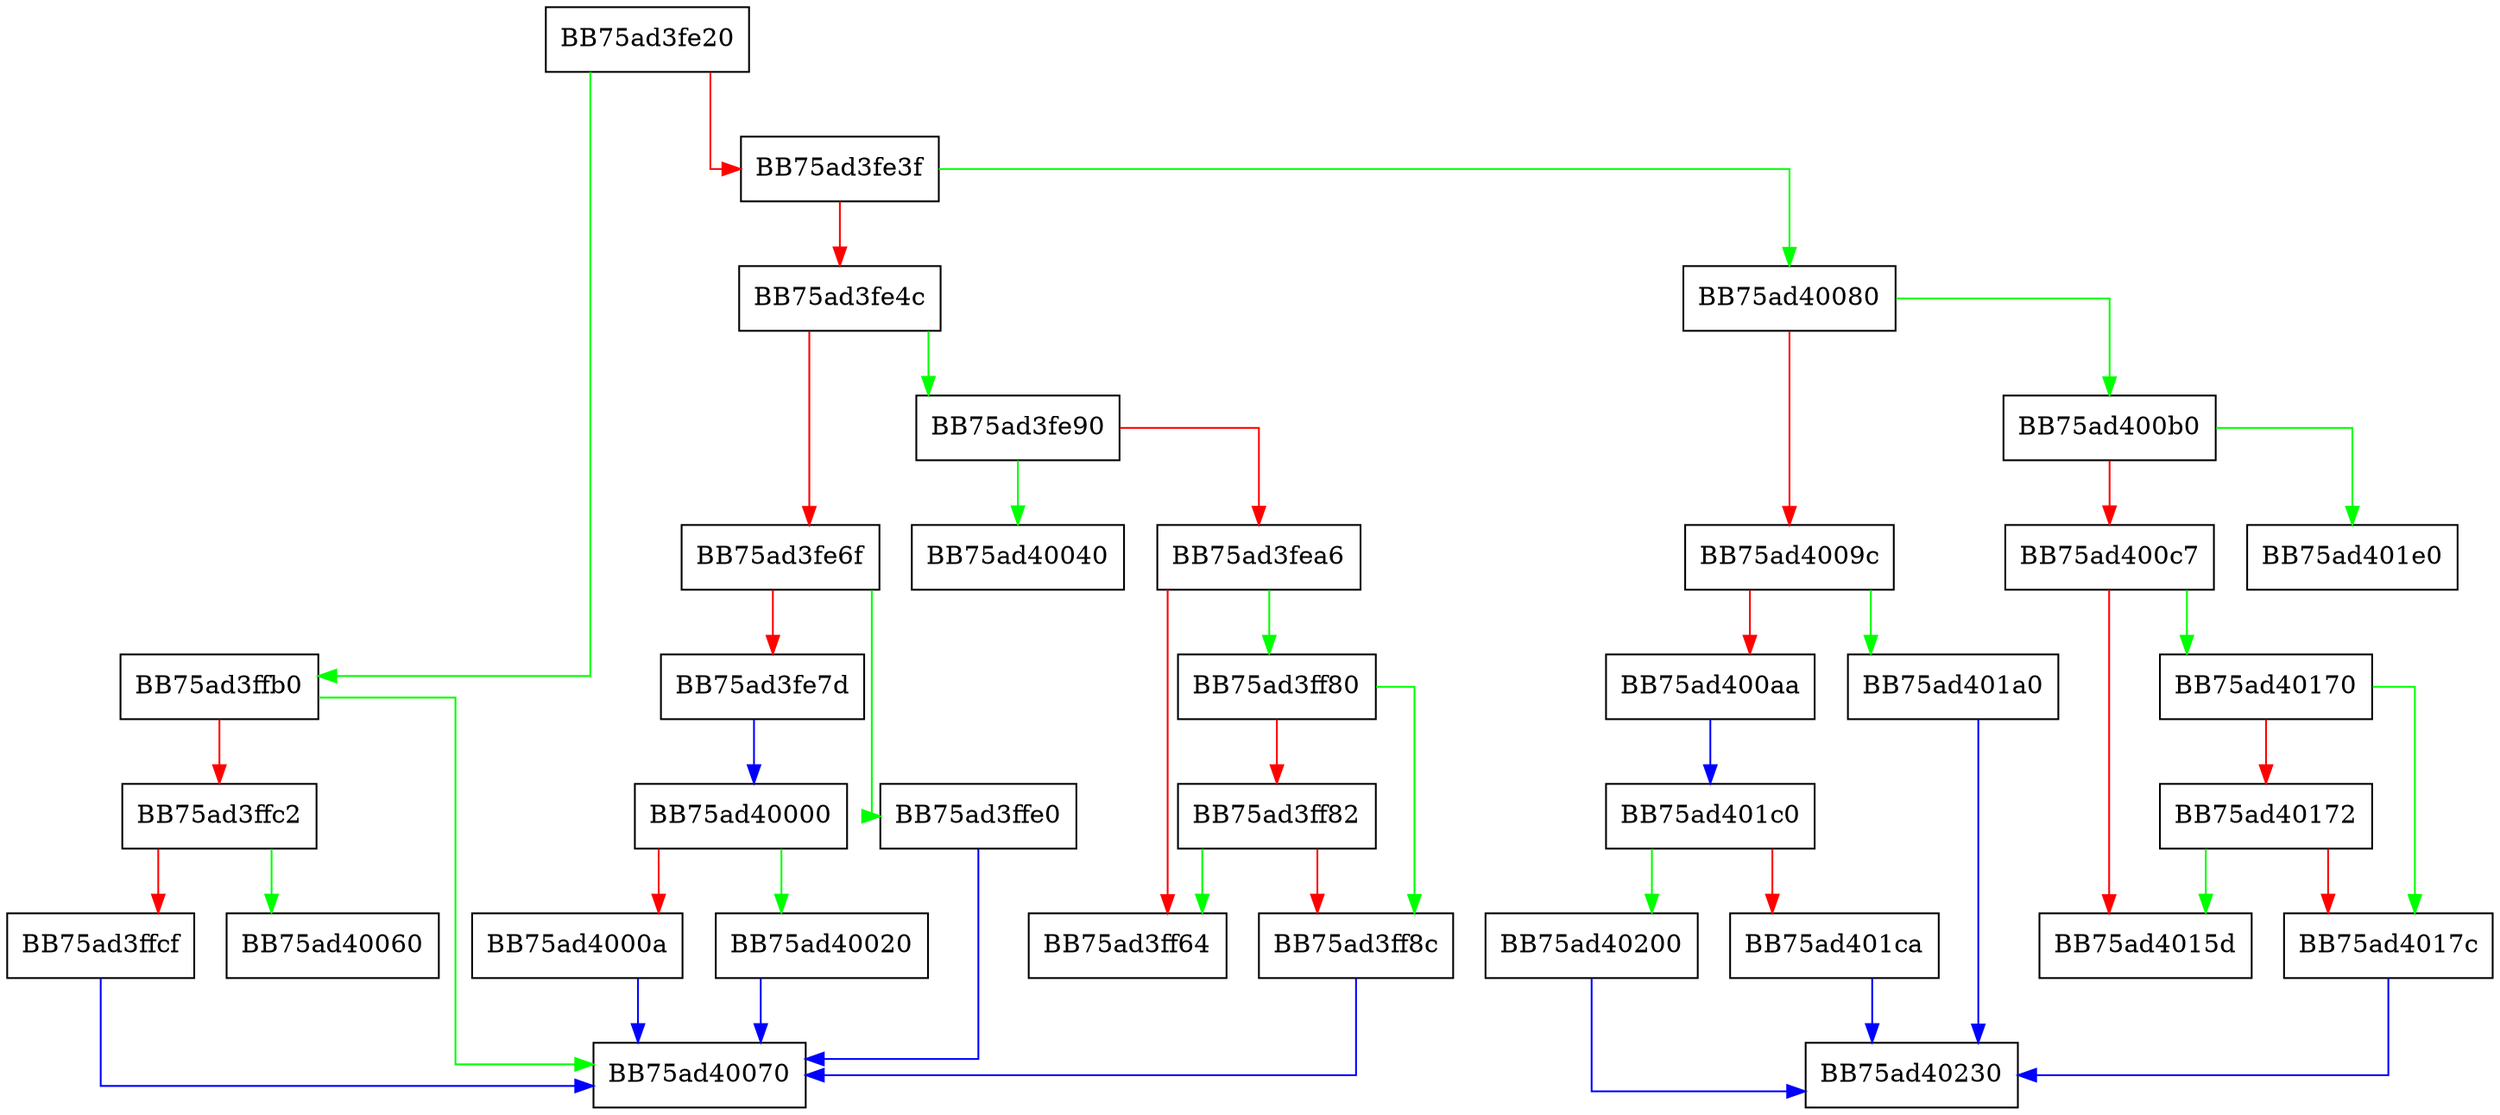 digraph exp {
  node [shape="box"];
  graph [splines=ortho];
  BB75ad3fe20 -> BB75ad3ffb0 [color="green"];
  BB75ad3fe20 -> BB75ad3fe3f [color="red"];
  BB75ad3fe3f -> BB75ad40080 [color="green"];
  BB75ad3fe3f -> BB75ad3fe4c [color="red"];
  BB75ad3fe4c -> BB75ad3fe90 [color="green"];
  BB75ad3fe4c -> BB75ad3fe6f [color="red"];
  BB75ad3fe6f -> BB75ad3ffe0 [color="green"];
  BB75ad3fe6f -> BB75ad3fe7d [color="red"];
  BB75ad3fe7d -> BB75ad40000 [color="blue"];
  BB75ad3fe90 -> BB75ad40040 [color="green"];
  BB75ad3fe90 -> BB75ad3fea6 [color="red"];
  BB75ad3fea6 -> BB75ad3ff80 [color="green"];
  BB75ad3fea6 -> BB75ad3ff64 [color="red"];
  BB75ad3ff80 -> BB75ad3ff8c [color="green"];
  BB75ad3ff80 -> BB75ad3ff82 [color="red"];
  BB75ad3ff82 -> BB75ad3ff64 [color="green"];
  BB75ad3ff82 -> BB75ad3ff8c [color="red"];
  BB75ad3ff8c -> BB75ad40070 [color="blue"];
  BB75ad3ffb0 -> BB75ad40070 [color="green"];
  BB75ad3ffb0 -> BB75ad3ffc2 [color="red"];
  BB75ad3ffc2 -> BB75ad40060 [color="green"];
  BB75ad3ffc2 -> BB75ad3ffcf [color="red"];
  BB75ad3ffcf -> BB75ad40070 [color="blue"];
  BB75ad3ffe0 -> BB75ad40070 [color="blue"];
  BB75ad40000 -> BB75ad40020 [color="green"];
  BB75ad40000 -> BB75ad4000a [color="red"];
  BB75ad4000a -> BB75ad40070 [color="blue"];
  BB75ad40020 -> BB75ad40070 [color="blue"];
  BB75ad40080 -> BB75ad400b0 [color="green"];
  BB75ad40080 -> BB75ad4009c [color="red"];
  BB75ad4009c -> BB75ad401a0 [color="green"];
  BB75ad4009c -> BB75ad400aa [color="red"];
  BB75ad400aa -> BB75ad401c0 [color="blue"];
  BB75ad400b0 -> BB75ad401e0 [color="green"];
  BB75ad400b0 -> BB75ad400c7 [color="red"];
  BB75ad400c7 -> BB75ad40170 [color="green"];
  BB75ad400c7 -> BB75ad4015d [color="red"];
  BB75ad40170 -> BB75ad4017c [color="green"];
  BB75ad40170 -> BB75ad40172 [color="red"];
  BB75ad40172 -> BB75ad4015d [color="green"];
  BB75ad40172 -> BB75ad4017c [color="red"];
  BB75ad4017c -> BB75ad40230 [color="blue"];
  BB75ad401a0 -> BB75ad40230 [color="blue"];
  BB75ad401c0 -> BB75ad40200 [color="green"];
  BB75ad401c0 -> BB75ad401ca [color="red"];
  BB75ad401ca -> BB75ad40230 [color="blue"];
  BB75ad40200 -> BB75ad40230 [color="blue"];
}